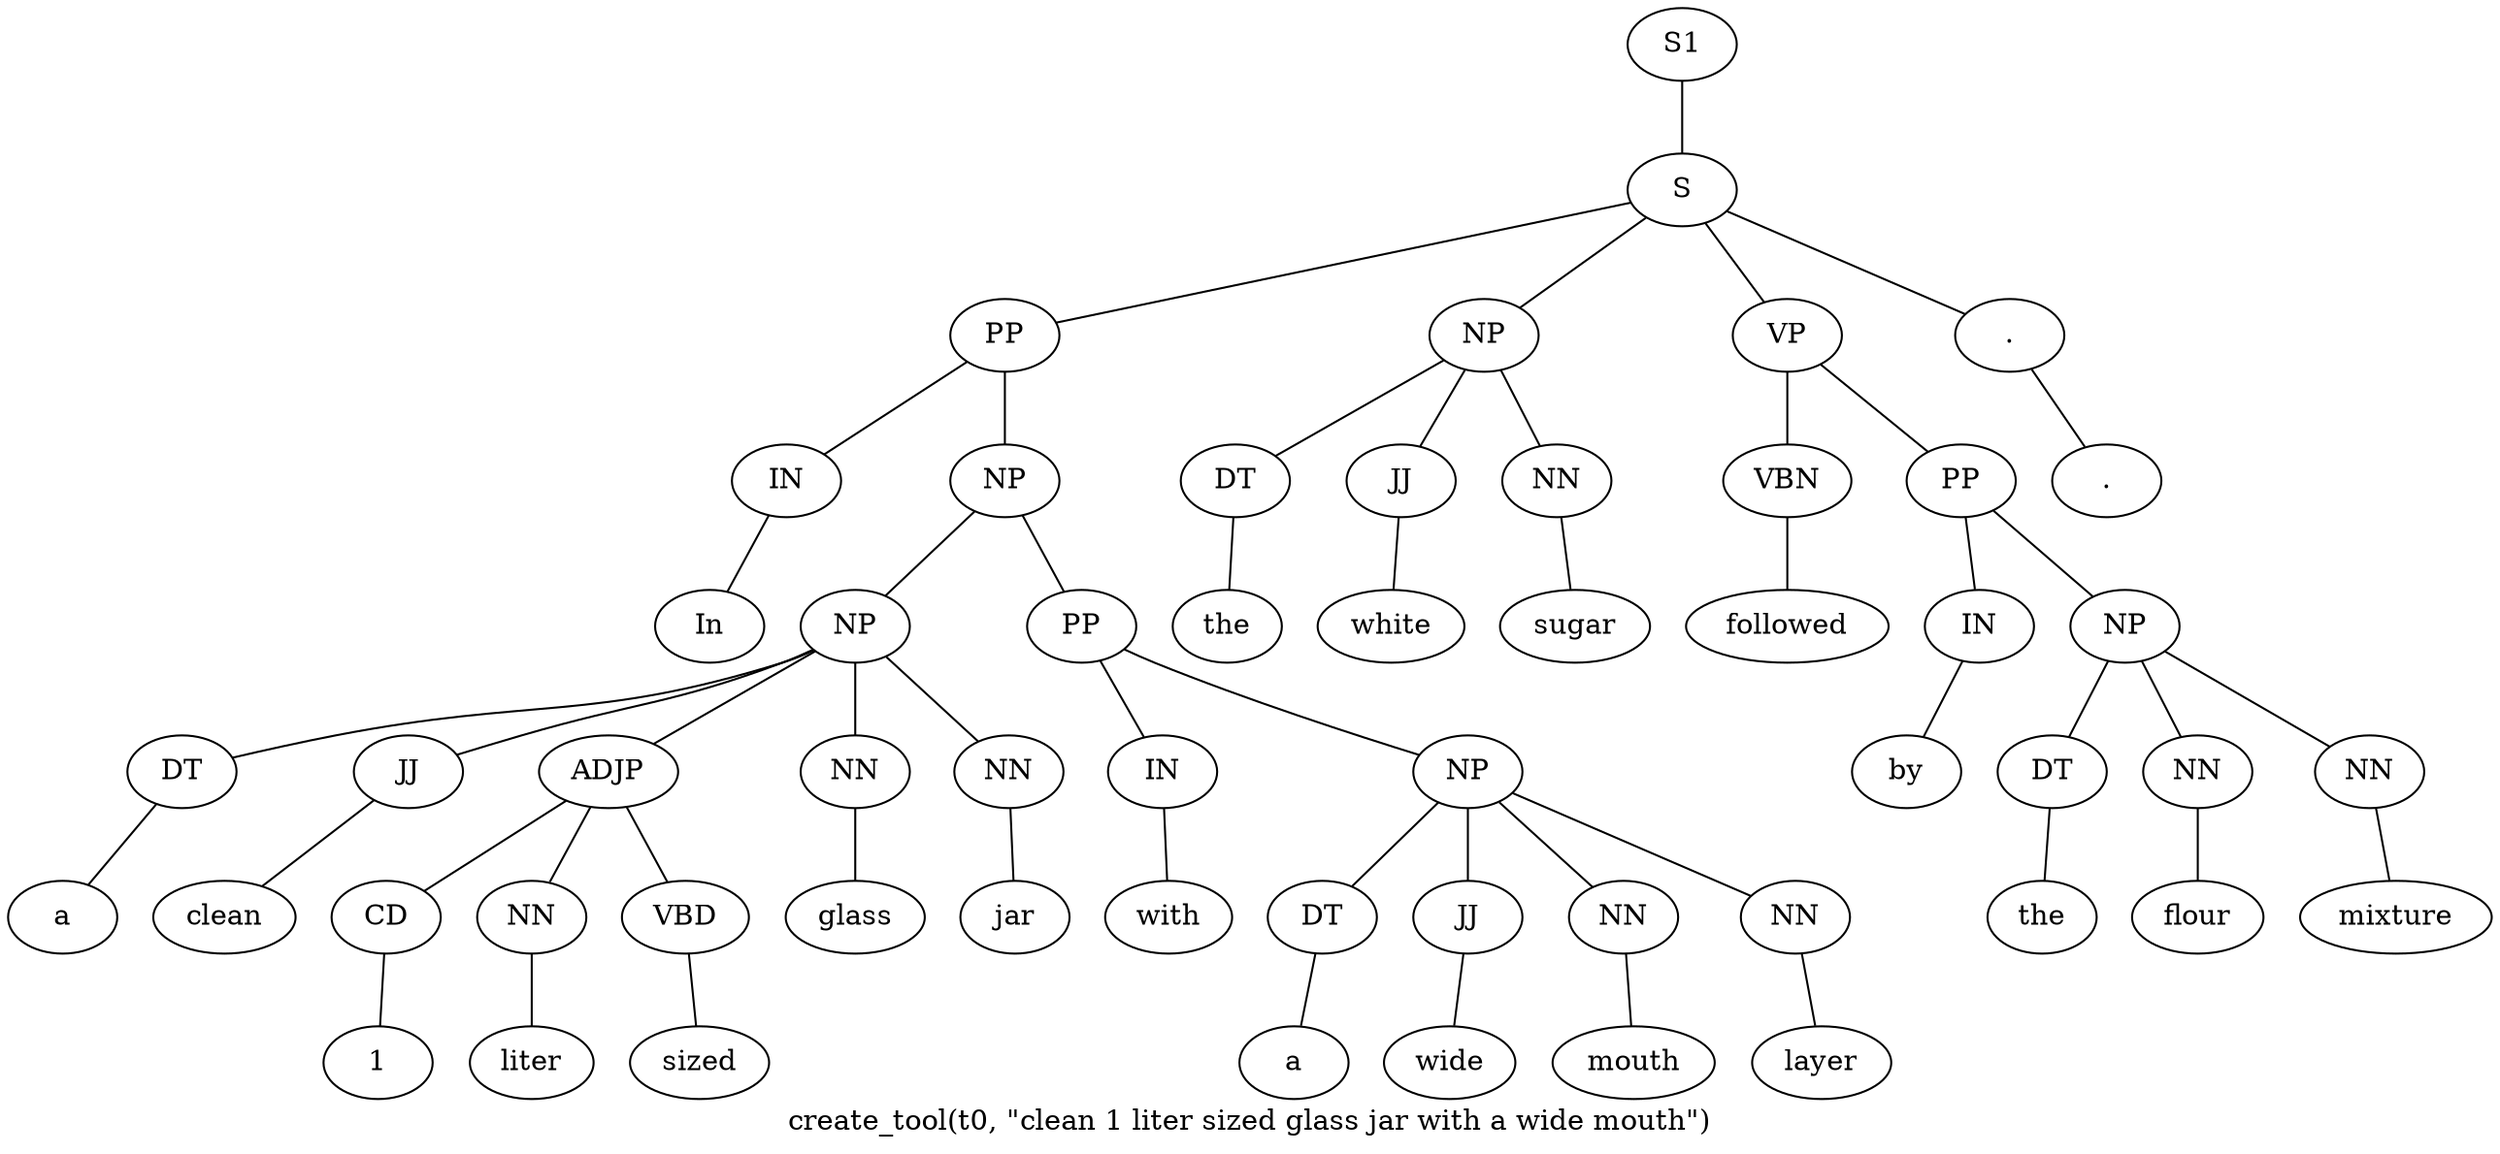 graph SyntaxGraph {
	label = "create_tool(t0, \"clean 1 liter sized glass jar with a wide mouth\")";
	Node0 [label="S1"];
	Node1 [label="S"];
	Node2 [label="PP"];
	Node3 [label="IN"];
	Node4 [label="In"];
	Node5 [label="NP"];
	Node6 [label="NP"];
	Node7 [label="DT"];
	Node8 [label="a"];
	Node9 [label="JJ"];
	Node10 [label="clean"];
	Node11 [label="ADJP"];
	Node12 [label="CD"];
	Node13 [label="1"];
	Node14 [label="NN"];
	Node15 [label="liter"];
	Node16 [label="VBD"];
	Node17 [label="sized"];
	Node18 [label="NN"];
	Node19 [label="glass"];
	Node20 [label="NN"];
	Node21 [label="jar"];
	Node22 [label="PP"];
	Node23 [label="IN"];
	Node24 [label="with"];
	Node25 [label="NP"];
	Node26 [label="DT"];
	Node27 [label="a"];
	Node28 [label="JJ"];
	Node29 [label="wide"];
	Node30 [label="NN"];
	Node31 [label="mouth"];
	Node32 [label="NN"];
	Node33 [label="layer"];
	Node34 [label="NP"];
	Node35 [label="DT"];
	Node36 [label="the"];
	Node37 [label="JJ"];
	Node38 [label="white"];
	Node39 [label="NN"];
	Node40 [label="sugar"];
	Node41 [label="VP"];
	Node42 [label="VBN"];
	Node43 [label="followed"];
	Node44 [label="PP"];
	Node45 [label="IN"];
	Node46 [label="by"];
	Node47 [label="NP"];
	Node48 [label="DT"];
	Node49 [label="the"];
	Node50 [label="NN"];
	Node51 [label="flour"];
	Node52 [label="NN"];
	Node53 [label="mixture"];
	Node54 [label="."];
	Node55 [label="."];

	Node0 -- Node1;
	Node1 -- Node2;
	Node1 -- Node34;
	Node1 -- Node41;
	Node1 -- Node54;
	Node2 -- Node3;
	Node2 -- Node5;
	Node3 -- Node4;
	Node5 -- Node6;
	Node5 -- Node22;
	Node6 -- Node7;
	Node6 -- Node9;
	Node6 -- Node11;
	Node6 -- Node18;
	Node6 -- Node20;
	Node7 -- Node8;
	Node9 -- Node10;
	Node11 -- Node12;
	Node11 -- Node14;
	Node11 -- Node16;
	Node12 -- Node13;
	Node14 -- Node15;
	Node16 -- Node17;
	Node18 -- Node19;
	Node20 -- Node21;
	Node22 -- Node23;
	Node22 -- Node25;
	Node23 -- Node24;
	Node25 -- Node26;
	Node25 -- Node28;
	Node25 -- Node30;
	Node25 -- Node32;
	Node26 -- Node27;
	Node28 -- Node29;
	Node30 -- Node31;
	Node32 -- Node33;
	Node34 -- Node35;
	Node34 -- Node37;
	Node34 -- Node39;
	Node35 -- Node36;
	Node37 -- Node38;
	Node39 -- Node40;
	Node41 -- Node42;
	Node41 -- Node44;
	Node42 -- Node43;
	Node44 -- Node45;
	Node44 -- Node47;
	Node45 -- Node46;
	Node47 -- Node48;
	Node47 -- Node50;
	Node47 -- Node52;
	Node48 -- Node49;
	Node50 -- Node51;
	Node52 -- Node53;
	Node54 -- Node55;
}